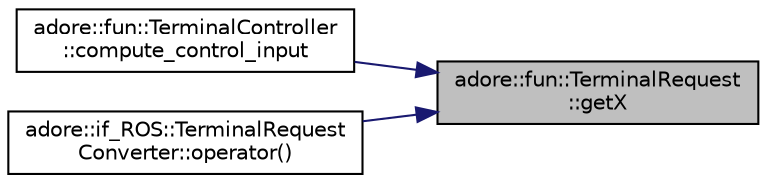 digraph "adore::fun::TerminalRequest::getX"
{
 // LATEX_PDF_SIZE
  edge [fontname="Helvetica",fontsize="10",labelfontname="Helvetica",labelfontsize="10"];
  node [fontname="Helvetica",fontsize="10",shape=record];
  rankdir="RL";
  Node1 [label="adore::fun::TerminalRequest\l::getX",height=0.2,width=0.4,color="black", fillcolor="grey75", style="filled", fontcolor="black",tooltip=" "];
  Node1 -> Node2 [dir="back",color="midnightblue",fontsize="10",style="solid",fontname="Helvetica"];
  Node2 [label="adore::fun::TerminalController\l::compute_control_input",height=0.2,width=0.4,color="black", fillcolor="white", style="filled",URL="$classadore_1_1fun_1_1TerminalController.html#a833cfa688d4c838b1c4bbc3e4e2d2269",tooltip=" "];
  Node1 -> Node3 [dir="back",color="midnightblue",fontsize="10",style="solid",fontname="Helvetica"];
  Node3 [label="adore::if_ROS::TerminalRequest\lConverter::operator()",height=0.2,width=0.4,color="black", fillcolor="white", style="filled",URL="$structadore_1_1if__ROS_1_1TerminalRequestConverter.html#a6a3241de39ddd201b022510d12503498",tooltip=" "];
}
